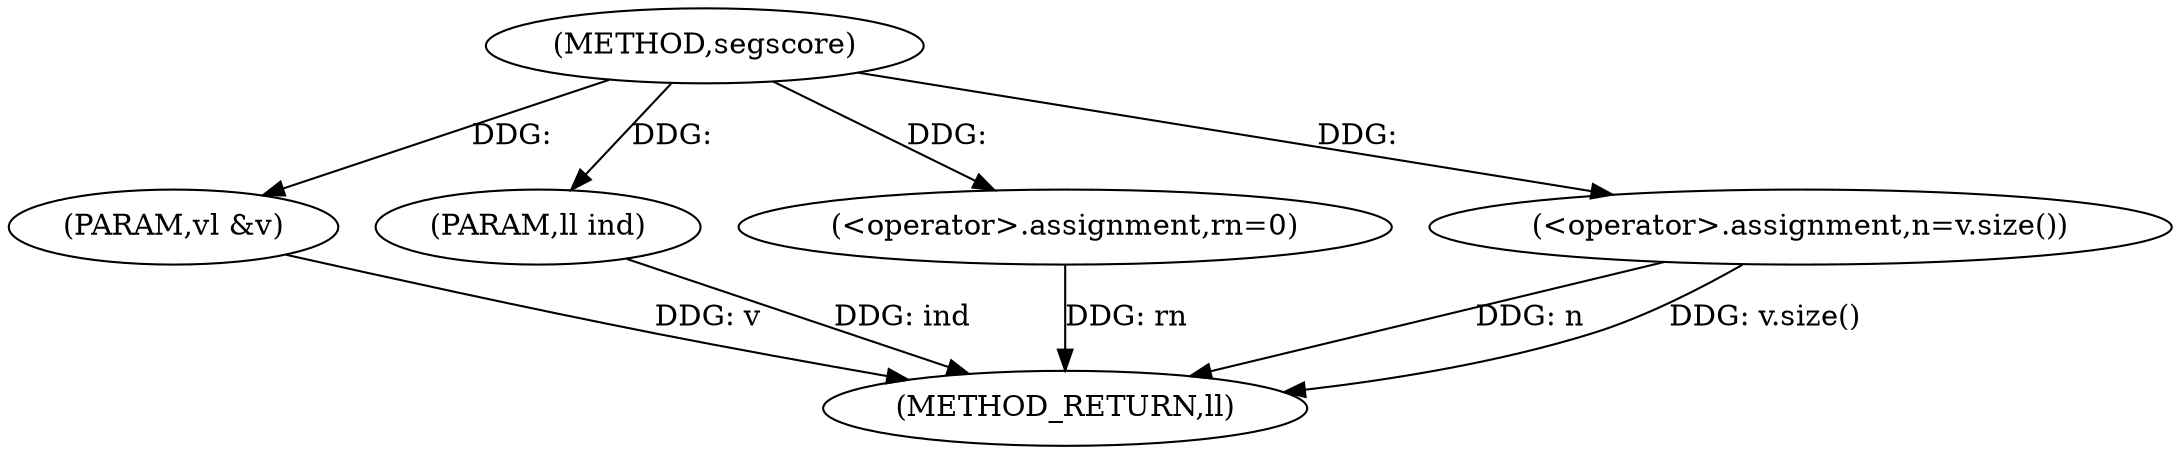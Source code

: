 digraph "segscore" {  
"1000234" [label = "(METHOD,segscore)" ]
"1000246" [label = "(METHOD_RETURN,ll)" ]
"1000235" [label = "(PARAM,vl &v)" ]
"1000236" [label = "(PARAM,ll ind)" ]
"1000239" [label = "(<operator>.assignment,rn=0)" ]
"1000243" [label = "(<operator>.assignment,n=v.size())" ]
  "1000235" -> "1000246"  [ label = "DDG: v"] 
  "1000236" -> "1000246"  [ label = "DDG: ind"] 
  "1000239" -> "1000246"  [ label = "DDG: rn"] 
  "1000243" -> "1000246"  [ label = "DDG: n"] 
  "1000243" -> "1000246"  [ label = "DDG: v.size()"] 
  "1000234" -> "1000235"  [ label = "DDG: "] 
  "1000234" -> "1000236"  [ label = "DDG: "] 
  "1000234" -> "1000239"  [ label = "DDG: "] 
  "1000234" -> "1000243"  [ label = "DDG: "] 
}
